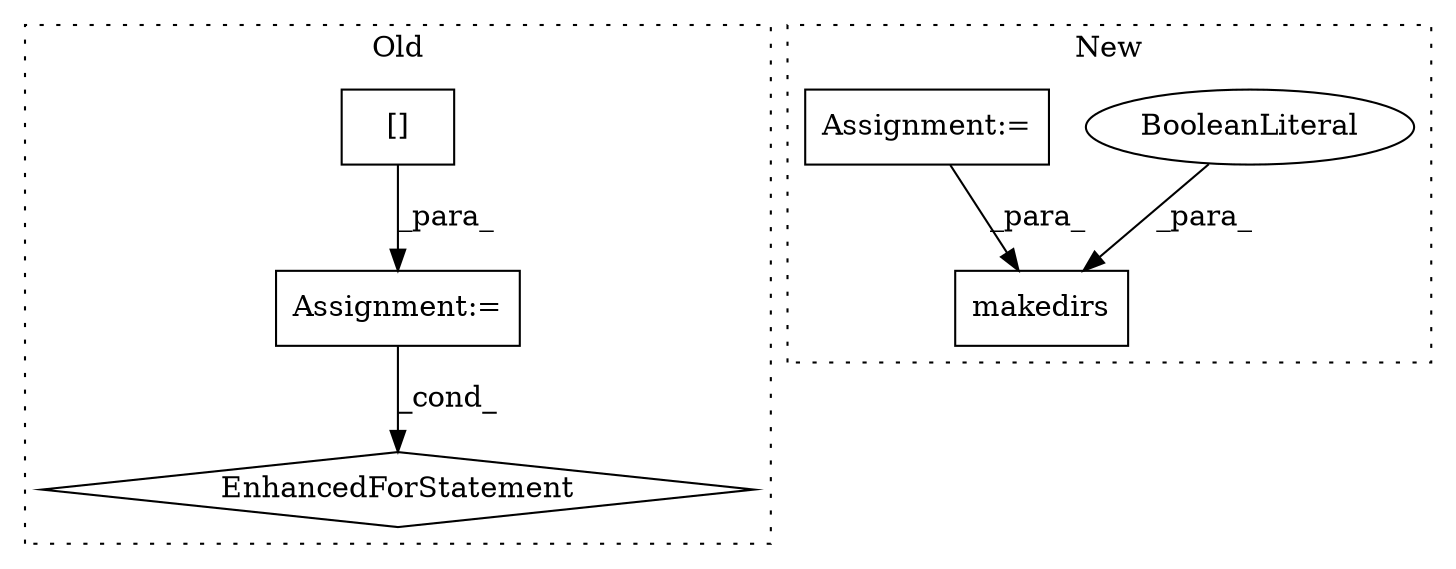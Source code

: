 digraph G {
subgraph cluster0 {
1 [label="EnhancedForStatement" a="70" s="3625,3742" l="78,2" shape="diamond"];
3 [label="Assignment:=" a="7" s="3625,3742" l="78,2" shape="box"];
5 [label="[]" a="2" s="3715,3741" l="7,1" shape="box"];
label = "Old";
style="dotted";
}
subgraph cluster1 {
2 [label="makedirs" a="32" s="3225,3243" l="9,1" shape="box"];
4 [label="BooleanLiteral" a="9" s="3239" l="4" shape="ellipse"];
6 [label="Assignment:=" a="7" s="3174" l="1" shape="box"];
label = "New";
style="dotted";
}
3 -> 1 [label="_cond_"];
4 -> 2 [label="_para_"];
5 -> 3 [label="_para_"];
6 -> 2 [label="_para_"];
}